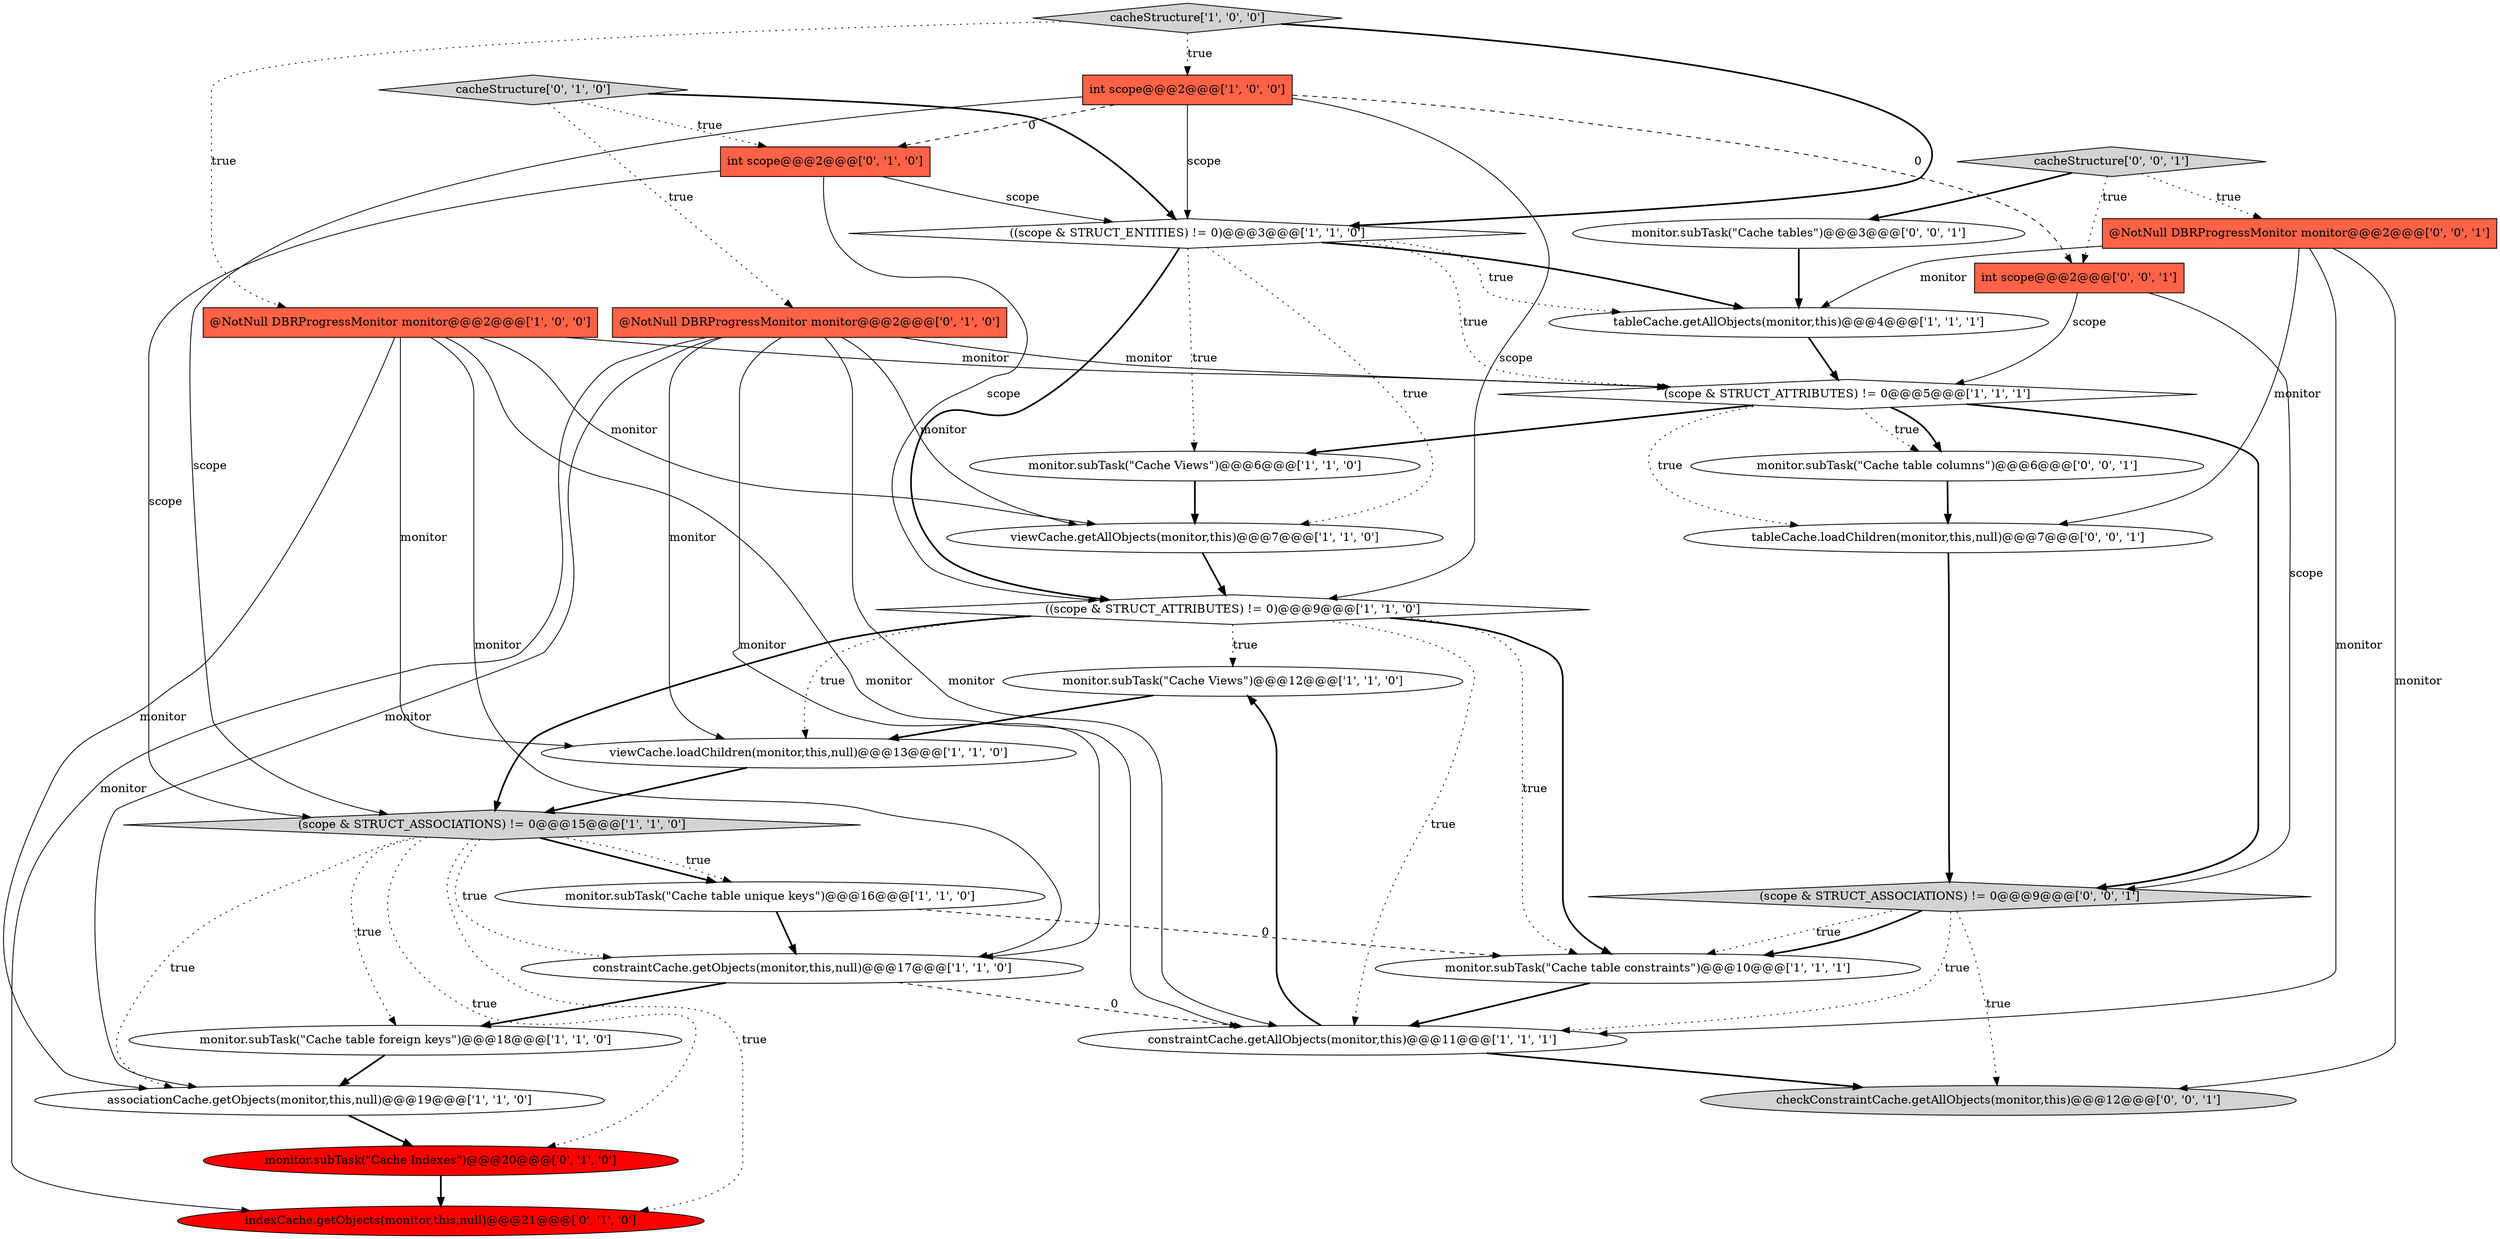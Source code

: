 digraph {
2 [style = filled, label = "cacheStructure['1', '0', '0']", fillcolor = lightgray, shape = diamond image = "AAA0AAABBB1BBB"];
13 [style = filled, label = "viewCache.getAllObjects(monitor,this)@@@7@@@['1', '1', '0']", fillcolor = white, shape = ellipse image = "AAA0AAABBB1BBB"];
3 [style = filled, label = "monitor.subTask(\"Cache Views\")@@@12@@@['1', '1', '0']", fillcolor = white, shape = ellipse image = "AAA0AAABBB1BBB"];
10 [style = filled, label = "((scope & STRUCT_ENTITIES) != 0)@@@3@@@['1', '1', '0']", fillcolor = white, shape = diamond image = "AAA0AAABBB1BBB"];
20 [style = filled, label = "indexCache.getObjects(monitor,this,null)@@@21@@@['0', '1', '0']", fillcolor = red, shape = ellipse image = "AAA1AAABBB2BBB"];
21 [style = filled, label = "int scope@@@2@@@['0', '1', '0']", fillcolor = tomato, shape = box image = "AAA1AAABBB2BBB"];
30 [style = filled, label = "tableCache.loadChildren(monitor,this,null)@@@7@@@['0', '0', '1']", fillcolor = white, shape = ellipse image = "AAA0AAABBB3BBB"];
27 [style = filled, label = "cacheStructure['0', '0', '1']", fillcolor = lightgray, shape = diamond image = "AAA0AAABBB3BBB"];
26 [style = filled, label = "checkConstraintCache.getAllObjects(monitor,this)@@@12@@@['0', '0', '1']", fillcolor = lightgray, shape = ellipse image = "AAA0AAABBB3BBB"];
9 [style = filled, label = "int scope@@@2@@@['1', '0', '0']", fillcolor = tomato, shape = box image = "AAA1AAABBB1BBB"];
0 [style = filled, label = "tableCache.getAllObjects(monitor,this)@@@4@@@['1', '1', '1']", fillcolor = white, shape = ellipse image = "AAA0AAABBB1BBB"];
16 [style = filled, label = "monitor.subTask(\"Cache Views\")@@@6@@@['1', '1', '0']", fillcolor = white, shape = ellipse image = "AAA0AAABBB1BBB"];
12 [style = filled, label = "associationCache.getObjects(monitor,this,null)@@@19@@@['1', '1', '0']", fillcolor = white, shape = ellipse image = "AAA0AAABBB1BBB"];
8 [style = filled, label = "viewCache.loadChildren(monitor,this,null)@@@13@@@['1', '1', '0']", fillcolor = white, shape = ellipse image = "AAA0AAABBB1BBB"];
11 [style = filled, label = "((scope & STRUCT_ATTRIBUTES) != 0)@@@9@@@['1', '1', '0']", fillcolor = white, shape = diamond image = "AAA0AAABBB1BBB"];
19 [style = filled, label = "@NotNull DBRProgressMonitor monitor@@@2@@@['0', '1', '0']", fillcolor = tomato, shape = box image = "AAA0AAABBB2BBB"];
15 [style = filled, label = "(scope & STRUCT_ATTRIBUTES) != 0@@@5@@@['1', '1', '1']", fillcolor = white, shape = diamond image = "AAA0AAABBB1BBB"];
18 [style = filled, label = "cacheStructure['0', '1', '0']", fillcolor = lightgray, shape = diamond image = "AAA0AAABBB2BBB"];
25 [style = filled, label = "(scope & STRUCT_ASSOCIATIONS) != 0@@@9@@@['0', '0', '1']", fillcolor = lightgray, shape = diamond image = "AAA0AAABBB3BBB"];
17 [style = filled, label = "(scope & STRUCT_ASSOCIATIONS) != 0@@@15@@@['1', '1', '0']", fillcolor = lightgray, shape = diamond image = "AAA0AAABBB1BBB"];
22 [style = filled, label = "monitor.subTask(\"Cache Indexes\")@@@20@@@['0', '1', '0']", fillcolor = red, shape = ellipse image = "AAA1AAABBB2BBB"];
1 [style = filled, label = "constraintCache.getAllObjects(monitor,this)@@@11@@@['1', '1', '1']", fillcolor = white, shape = ellipse image = "AAA0AAABBB1BBB"];
5 [style = filled, label = "monitor.subTask(\"Cache table constraints\")@@@10@@@['1', '1', '1']", fillcolor = white, shape = ellipse image = "AAA0AAABBB1BBB"];
6 [style = filled, label = "monitor.subTask(\"Cache table unique keys\")@@@16@@@['1', '1', '0']", fillcolor = white, shape = ellipse image = "AAA0AAABBB1BBB"];
14 [style = filled, label = "monitor.subTask(\"Cache table foreign keys\")@@@18@@@['1', '1', '0']", fillcolor = white, shape = ellipse image = "AAA0AAABBB1BBB"];
28 [style = filled, label = "monitor.subTask(\"Cache tables\")@@@3@@@['0', '0', '1']", fillcolor = white, shape = ellipse image = "AAA0AAABBB3BBB"];
7 [style = filled, label = "@NotNull DBRProgressMonitor monitor@@@2@@@['1', '0', '0']", fillcolor = tomato, shape = box image = "AAA0AAABBB1BBB"];
23 [style = filled, label = "@NotNull DBRProgressMonitor monitor@@@2@@@['0', '0', '1']", fillcolor = tomato, shape = box image = "AAA0AAABBB3BBB"];
24 [style = filled, label = "monitor.subTask(\"Cache table columns\")@@@6@@@['0', '0', '1']", fillcolor = white, shape = ellipse image = "AAA0AAABBB3BBB"];
4 [style = filled, label = "constraintCache.getObjects(monitor,this,null)@@@17@@@['1', '1', '0']", fillcolor = white, shape = ellipse image = "AAA0AAABBB1BBB"];
29 [style = filled, label = "int scope@@@2@@@['0', '0', '1']", fillcolor = tomato, shape = box image = "AAA0AAABBB3BBB"];
17->20 [style = dotted, label="true"];
4->1 [style = dashed, label="0"];
7->4 [style = solid, label="monitor"];
29->25 [style = solid, label="scope"];
9->17 [style = solid, label="scope"];
16->13 [style = bold, label=""];
4->14 [style = bold, label=""];
19->8 [style = solid, label="monitor"];
19->4 [style = solid, label="monitor"];
21->11 [style = solid, label="scope"];
23->0 [style = solid, label="monitor"];
17->6 [style = bold, label=""];
17->6 [style = dotted, label="true"];
7->8 [style = solid, label="monitor"];
15->25 [style = bold, label=""];
17->4 [style = dotted, label="true"];
11->1 [style = dotted, label="true"];
15->24 [style = dotted, label="true"];
23->1 [style = solid, label="monitor"];
27->28 [style = bold, label=""];
7->15 [style = solid, label="monitor"];
18->19 [style = dotted, label="true"];
18->21 [style = dotted, label="true"];
1->3 [style = bold, label=""];
17->14 [style = dotted, label="true"];
27->23 [style = dotted, label="true"];
7->12 [style = solid, label="monitor"];
30->25 [style = bold, label=""];
11->5 [style = dotted, label="true"];
23->26 [style = solid, label="monitor"];
19->15 [style = solid, label="monitor"];
1->26 [style = bold, label=""];
15->16 [style = bold, label=""];
2->10 [style = bold, label=""];
13->11 [style = bold, label=""];
0->15 [style = bold, label=""];
7->13 [style = solid, label="monitor"];
9->11 [style = solid, label="scope"];
24->30 [style = bold, label=""];
7->1 [style = solid, label="monitor"];
10->15 [style = dotted, label="true"];
15->30 [style = dotted, label="true"];
8->17 [style = bold, label=""];
28->0 [style = bold, label=""];
25->5 [style = dotted, label="true"];
11->5 [style = bold, label=""];
5->1 [style = bold, label=""];
6->4 [style = bold, label=""];
2->9 [style = dotted, label="true"];
9->29 [style = dashed, label="0"];
18->10 [style = bold, label=""];
10->13 [style = dotted, label="true"];
17->12 [style = dotted, label="true"];
27->29 [style = dotted, label="true"];
22->20 [style = bold, label=""];
9->21 [style = dashed, label="0"];
2->7 [style = dotted, label="true"];
3->8 [style = bold, label=""];
14->12 [style = bold, label=""];
10->0 [style = bold, label=""];
9->10 [style = solid, label="scope"];
15->24 [style = bold, label=""];
6->5 [style = dashed, label="0"];
19->12 [style = solid, label="monitor"];
10->0 [style = dotted, label="true"];
17->22 [style = dotted, label="true"];
11->8 [style = dotted, label="true"];
11->17 [style = bold, label=""];
25->5 [style = bold, label=""];
19->13 [style = solid, label="monitor"];
19->20 [style = solid, label="monitor"];
23->30 [style = solid, label="monitor"];
19->1 [style = solid, label="monitor"];
29->15 [style = solid, label="scope"];
10->16 [style = dotted, label="true"];
11->3 [style = dotted, label="true"];
25->26 [style = dotted, label="true"];
12->22 [style = bold, label=""];
21->10 [style = solid, label="scope"];
21->17 [style = solid, label="scope"];
25->1 [style = dotted, label="true"];
10->11 [style = bold, label=""];
}
